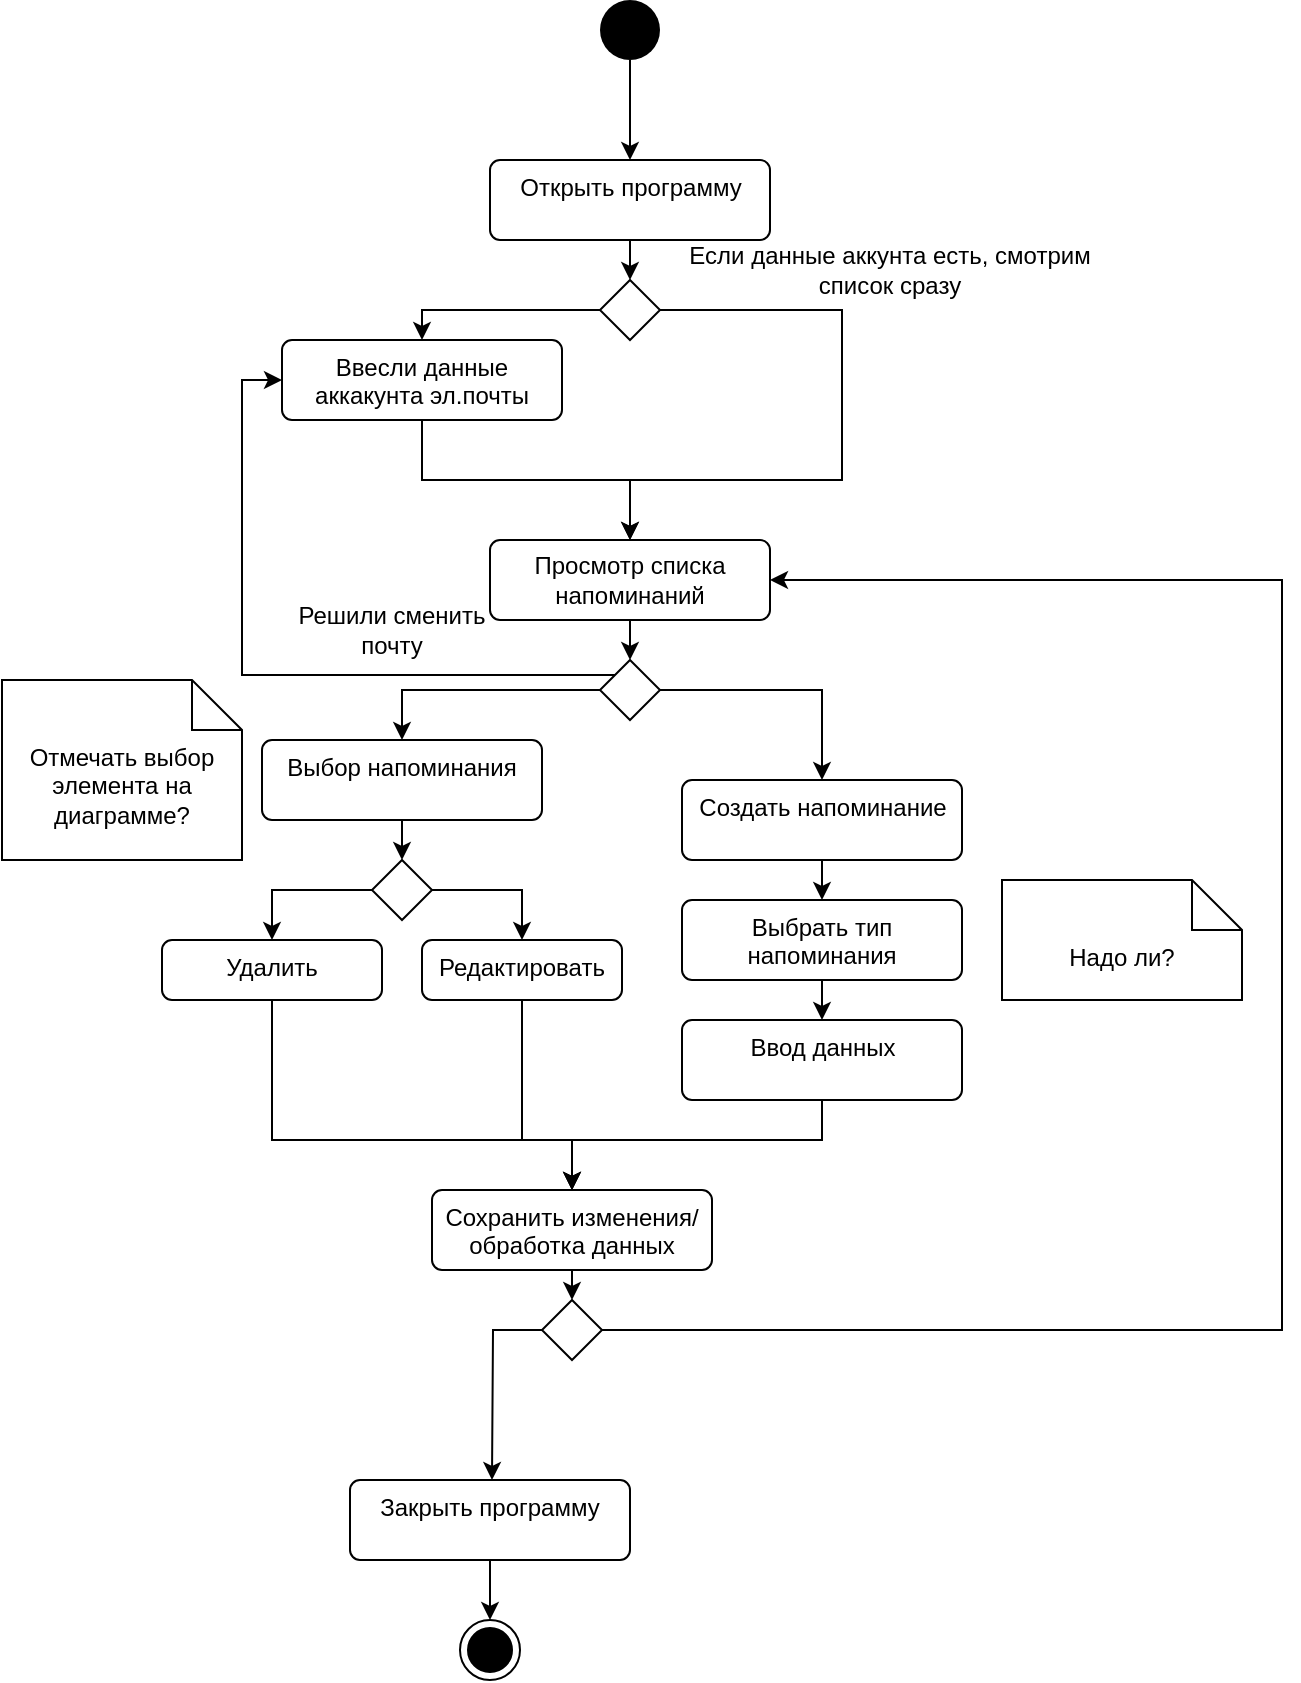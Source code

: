 <mxfile version="17.4.2" type="device"><diagram id="LWqeVzLyouWzeJH9gP6V" name="Страница 1"><mxGraphModel dx="1102" dy="865" grid="1" gridSize="10" guides="1" tooltips="1" connect="1" arrows="1" fold="1" page="1" pageScale="1" pageWidth="827" pageHeight="1169" math="0" shadow="0"><root><mxCell id="0"/><mxCell id="1" parent="0"/><mxCell id="66GpP2HmMFz_WEJxbjel-3" style="edgeStyle=orthogonalEdgeStyle;rounded=0;orthogonalLoop=1;jettySize=auto;html=1;exitX=0.5;exitY=1;exitDx=0;exitDy=0;entryX=0.5;entryY=0;entryDx=0;entryDy=0;" parent="1" source="66GpP2HmMFz_WEJxbjel-1" target="66GpP2HmMFz_WEJxbjel-2" edge="1"><mxGeometry relative="1" as="geometry"/></mxCell><mxCell id="66GpP2HmMFz_WEJxbjel-1" value="" style="ellipse;fillColor=#000000;strokeColor=none;" parent="1" vertex="1"><mxGeometry x="399" width="30" height="30" as="geometry"/></mxCell><mxCell id="uF2-xtG8245n3tVkD-sL-8" style="edgeStyle=orthogonalEdgeStyle;rounded=0;orthogonalLoop=1;jettySize=auto;html=1;exitX=0.5;exitY=1;exitDx=0;exitDy=0;entryX=0.5;entryY=0;entryDx=0;entryDy=0;" edge="1" parent="1" source="66GpP2HmMFz_WEJxbjel-2" target="uF2-xtG8245n3tVkD-sL-3"><mxGeometry relative="1" as="geometry"/></mxCell><mxCell id="66GpP2HmMFz_WEJxbjel-2" value="Открыть программу" style="html=1;align=center;verticalAlign=top;rounded=1;absoluteArcSize=1;arcSize=10;dashed=0;" parent="1" vertex="1"><mxGeometry x="344" y="80" width="140" height="40" as="geometry"/></mxCell><mxCell id="66GpP2HmMFz_WEJxbjel-46" style="edgeStyle=orthogonalEdgeStyle;rounded=0;orthogonalLoop=1;jettySize=auto;html=1;exitX=0.5;exitY=1;exitDx=0;exitDy=0;entryX=0.5;entryY=0;entryDx=0;entryDy=0;" parent="1" source="66GpP2HmMFz_WEJxbjel-5" target="66GpP2HmMFz_WEJxbjel-37" edge="1"><mxGeometry relative="1" as="geometry"><Array as="points"><mxPoint x="235" y="570"/><mxPoint x="385" y="570"/></Array></mxGeometry></mxCell><mxCell id="66GpP2HmMFz_WEJxbjel-5" value="Удалить" style="html=1;align=center;verticalAlign=top;rounded=1;absoluteArcSize=1;arcSize=10;dashed=0;whiteSpace=wrap;" parent="1" vertex="1"><mxGeometry x="180" y="470" width="110" height="30" as="geometry"/></mxCell><mxCell id="66GpP2HmMFz_WEJxbjel-40" style="edgeStyle=orthogonalEdgeStyle;rounded=0;orthogonalLoop=1;jettySize=auto;html=1;exitX=0.5;exitY=1;exitDx=0;exitDy=0;entryX=0.5;entryY=0;entryDx=0;entryDy=0;" parent="1" source="66GpP2HmMFz_WEJxbjel-13" target="66GpP2HmMFz_WEJxbjel-15" edge="1"><mxGeometry relative="1" as="geometry"/></mxCell><mxCell id="66GpP2HmMFz_WEJxbjel-13" value="Просмотр списка напоминаний" style="html=1;align=center;verticalAlign=middle;rounded=1;absoluteArcSize=1;arcSize=10;dashed=0;whiteSpace=wrap;" parent="1" vertex="1"><mxGeometry x="344" y="270" width="140" height="40" as="geometry"/></mxCell><mxCell id="66GpP2HmMFz_WEJxbjel-35" style="edgeStyle=orthogonalEdgeStyle;rounded=0;orthogonalLoop=1;jettySize=auto;html=1;exitX=0.5;exitY=1;exitDx=0;exitDy=0;entryX=0.5;entryY=0;entryDx=0;entryDy=0;" parent="1" source="66GpP2HmMFz_WEJxbjel-14" target="66GpP2HmMFz_WEJxbjel-17" edge="1"><mxGeometry relative="1" as="geometry"/></mxCell><mxCell id="66GpP2HmMFz_WEJxbjel-14" value="Создать напоминание" style="html=1;align=center;verticalAlign=top;rounded=1;absoluteArcSize=1;arcSize=10;dashed=0;" parent="1" vertex="1"><mxGeometry x="440" y="390" width="140" height="40" as="geometry"/></mxCell><mxCell id="66GpP2HmMFz_WEJxbjel-43" style="edgeStyle=orthogonalEdgeStyle;rounded=0;orthogonalLoop=1;jettySize=auto;html=1;exitX=0;exitY=0.5;exitDx=0;exitDy=0;" parent="1" source="66GpP2HmMFz_WEJxbjel-15" target="66GpP2HmMFz_WEJxbjel-41" edge="1"><mxGeometry relative="1" as="geometry"/></mxCell><mxCell id="66GpP2HmMFz_WEJxbjel-44" style="edgeStyle=orthogonalEdgeStyle;rounded=0;orthogonalLoop=1;jettySize=auto;html=1;exitX=1;exitY=0.5;exitDx=0;exitDy=0;entryX=0.5;entryY=0;entryDx=0;entryDy=0;" parent="1" source="66GpP2HmMFz_WEJxbjel-15" target="66GpP2HmMFz_WEJxbjel-14" edge="1"><mxGeometry relative="1" as="geometry"/></mxCell><mxCell id="uF2-xtG8245n3tVkD-sL-11" style="edgeStyle=orthogonalEdgeStyle;rounded=0;orthogonalLoop=1;jettySize=auto;html=1;exitX=0;exitY=0;exitDx=0;exitDy=0;entryX=0;entryY=0.5;entryDx=0;entryDy=0;" edge="1" parent="1" source="66GpP2HmMFz_WEJxbjel-15" target="uF2-xtG8245n3tVkD-sL-5"><mxGeometry relative="1" as="geometry"/></mxCell><mxCell id="66GpP2HmMFz_WEJxbjel-15" value="" style="rhombus;" parent="1" vertex="1"><mxGeometry x="399" y="330" width="30" height="30" as="geometry"/></mxCell><mxCell id="66GpP2HmMFz_WEJxbjel-38" style="edgeStyle=orthogonalEdgeStyle;rounded=0;orthogonalLoop=1;jettySize=auto;html=1;exitX=0.5;exitY=1;exitDx=0;exitDy=0;entryX=0.5;entryY=0;entryDx=0;entryDy=0;" parent="1" source="66GpP2HmMFz_WEJxbjel-16" target="66GpP2HmMFz_WEJxbjel-37" edge="1"><mxGeometry relative="1" as="geometry"><Array as="points"><mxPoint x="510" y="570"/><mxPoint x="385" y="570"/></Array></mxGeometry></mxCell><mxCell id="66GpP2HmMFz_WEJxbjel-16" value="Ввод данных" style="html=1;align=center;verticalAlign=top;rounded=1;absoluteArcSize=1;arcSize=10;dashed=0;" parent="1" vertex="1"><mxGeometry x="440" y="510" width="140" height="40" as="geometry"/></mxCell><mxCell id="66GpP2HmMFz_WEJxbjel-36" style="edgeStyle=orthogonalEdgeStyle;rounded=0;orthogonalLoop=1;jettySize=auto;html=1;exitX=0.5;exitY=1;exitDx=0;exitDy=0;entryX=0.5;entryY=0;entryDx=0;entryDy=0;" parent="1" source="66GpP2HmMFz_WEJxbjel-17" target="66GpP2HmMFz_WEJxbjel-16" edge="1"><mxGeometry relative="1" as="geometry"/></mxCell><mxCell id="66GpP2HmMFz_WEJxbjel-17" value="Выбрать тип напоминания" style="html=1;align=center;verticalAlign=top;rounded=1;absoluteArcSize=1;arcSize=10;dashed=0;whiteSpace=wrap;" parent="1" vertex="1"><mxGeometry x="440" y="450" width="140" height="40" as="geometry"/></mxCell><mxCell id="66GpP2HmMFz_WEJxbjel-18" value="Надо ли?" style="shape=note2;boundedLbl=1;whiteSpace=wrap;html=1;size=25;verticalAlign=top;align=center;" parent="1" vertex="1"><mxGeometry x="600" y="440" width="120" height="60" as="geometry"/></mxCell><mxCell id="66GpP2HmMFz_WEJxbjel-47" style="edgeStyle=orthogonalEdgeStyle;rounded=0;orthogonalLoop=1;jettySize=auto;html=1;exitX=0.5;exitY=1;exitDx=0;exitDy=0;entryX=0.5;entryY=0;entryDx=0;entryDy=0;" parent="1" source="66GpP2HmMFz_WEJxbjel-20" target="66GpP2HmMFz_WEJxbjel-37" edge="1"><mxGeometry relative="1" as="geometry"><Array as="points"><mxPoint x="360" y="570"/><mxPoint x="385" y="570"/></Array></mxGeometry></mxCell><mxCell id="66GpP2HmMFz_WEJxbjel-20" value="Редактировать" style="html=1;align=center;verticalAlign=top;rounded=1;absoluteArcSize=1;arcSize=10;dashed=0;whiteSpace=wrap;" parent="1" vertex="1"><mxGeometry x="310" y="470" width="100" height="30" as="geometry"/></mxCell><mxCell id="66GpP2HmMFz_WEJxbjel-33" style="edgeStyle=orthogonalEdgeStyle;rounded=0;orthogonalLoop=1;jettySize=auto;html=1;exitX=0;exitY=0.5;exitDx=0;exitDy=0;entryX=0.5;entryY=0;entryDx=0;entryDy=0;" parent="1" source="66GpP2HmMFz_WEJxbjel-22" target="66GpP2HmMFz_WEJxbjel-5" edge="1"><mxGeometry relative="1" as="geometry"/></mxCell><mxCell id="66GpP2HmMFz_WEJxbjel-45" style="edgeStyle=orthogonalEdgeStyle;rounded=0;orthogonalLoop=1;jettySize=auto;html=1;exitX=1;exitY=0.5;exitDx=0;exitDy=0;" parent="1" source="66GpP2HmMFz_WEJxbjel-22" target="66GpP2HmMFz_WEJxbjel-20" edge="1"><mxGeometry relative="1" as="geometry"/></mxCell><mxCell id="66GpP2HmMFz_WEJxbjel-22" value="" style="rhombus;" parent="1" vertex="1"><mxGeometry x="285" y="430" width="30" height="30" as="geometry"/></mxCell><mxCell id="66GpP2HmMFz_WEJxbjel-51" style="edgeStyle=orthogonalEdgeStyle;rounded=0;orthogonalLoop=1;jettySize=auto;html=1;exitX=1;exitY=0.5;exitDx=0;exitDy=0;entryX=1;entryY=0.5;entryDx=0;entryDy=0;" parent="1" source="66GpP2HmMFz_WEJxbjel-23" target="66GpP2HmMFz_WEJxbjel-13" edge="1"><mxGeometry relative="1" as="geometry"><mxPoint x="770" y="240" as="targetPoint"/><Array as="points"><mxPoint x="740" y="665"/><mxPoint x="740" y="290"/></Array></mxGeometry></mxCell><mxCell id="66GpP2HmMFz_WEJxbjel-56" style="edgeStyle=orthogonalEdgeStyle;rounded=0;orthogonalLoop=1;jettySize=auto;html=1;exitX=0;exitY=0.5;exitDx=0;exitDy=0;entryX=0.5;entryY=0;entryDx=0;entryDy=0;" parent="1" source="66GpP2HmMFz_WEJxbjel-23" edge="1"><mxGeometry relative="1" as="geometry"><mxPoint x="345" y="740" as="targetPoint"/></mxGeometry></mxCell><mxCell id="66GpP2HmMFz_WEJxbjel-23" value="" style="rhombus;" parent="1" vertex="1"><mxGeometry x="370" y="650" width="30" height="30" as="geometry"/></mxCell><mxCell id="66GpP2HmMFz_WEJxbjel-29" value="Отмечать выбор элемента на диаграмме?" style="shape=note2;boundedLbl=1;whiteSpace=wrap;html=1;size=25;verticalAlign=top;align=center;" parent="1" vertex="1"><mxGeometry x="100" y="340" width="120" height="90" as="geometry"/></mxCell><mxCell id="66GpP2HmMFz_WEJxbjel-49" style="edgeStyle=orthogonalEdgeStyle;rounded=0;orthogonalLoop=1;jettySize=auto;html=1;exitX=0.5;exitY=1;exitDx=0;exitDy=0;entryX=0.5;entryY=0;entryDx=0;entryDy=0;" parent="1" source="66GpP2HmMFz_WEJxbjel-37" target="66GpP2HmMFz_WEJxbjel-23" edge="1"><mxGeometry relative="1" as="geometry"/></mxCell><mxCell id="66GpP2HmMFz_WEJxbjel-37" value="Сохранить изменения/обработка данных" style="html=1;align=center;verticalAlign=top;rounded=1;absoluteArcSize=1;arcSize=10;dashed=0;whiteSpace=wrap;" parent="1" vertex="1"><mxGeometry x="315" y="595" width="140" height="40" as="geometry"/></mxCell><mxCell id="66GpP2HmMFz_WEJxbjel-42" style="edgeStyle=orthogonalEdgeStyle;rounded=0;orthogonalLoop=1;jettySize=auto;html=1;exitX=0.5;exitY=1;exitDx=0;exitDy=0;entryX=0.5;entryY=0;entryDx=0;entryDy=0;" parent="1" source="66GpP2HmMFz_WEJxbjel-41" target="66GpP2HmMFz_WEJxbjel-22" edge="1"><mxGeometry relative="1" as="geometry"/></mxCell><mxCell id="66GpP2HmMFz_WEJxbjel-41" value="Выбор напоминания" style="html=1;align=center;verticalAlign=top;rounded=1;absoluteArcSize=1;arcSize=10;dashed=0;whiteSpace=wrap;" parent="1" vertex="1"><mxGeometry x="230" y="370" width="140" height="40" as="geometry"/></mxCell><mxCell id="66GpP2HmMFz_WEJxbjel-59" style="edgeStyle=orthogonalEdgeStyle;rounded=0;orthogonalLoop=1;jettySize=auto;html=1;exitX=0.5;exitY=1;exitDx=0;exitDy=0;" parent="1" source="66GpP2HmMFz_WEJxbjel-57" target="66GpP2HmMFz_WEJxbjel-58" edge="1"><mxGeometry relative="1" as="geometry"/></mxCell><mxCell id="66GpP2HmMFz_WEJxbjel-57" value="Закрыть программу" style="html=1;align=center;verticalAlign=top;rounded=1;absoluteArcSize=1;arcSize=10;dashed=0;whiteSpace=wrap;" parent="1" vertex="1"><mxGeometry x="274" y="740" width="140" height="40" as="geometry"/></mxCell><mxCell id="66GpP2HmMFz_WEJxbjel-58" value="" style="ellipse;html=1;shape=endState;fillColor=#000000;strokeColor=#000000;" parent="1" vertex="1"><mxGeometry x="329" y="810" width="30" height="30" as="geometry"/></mxCell><mxCell id="uF2-xtG8245n3tVkD-sL-6" style="edgeStyle=orthogonalEdgeStyle;rounded=0;orthogonalLoop=1;jettySize=auto;html=1;exitX=0;exitY=0.5;exitDx=0;exitDy=0;entryX=0.5;entryY=0;entryDx=0;entryDy=0;" edge="1" parent="1" source="uF2-xtG8245n3tVkD-sL-3" target="uF2-xtG8245n3tVkD-sL-5"><mxGeometry relative="1" as="geometry"><Array as="points"><mxPoint x="310" y="155"/></Array></mxGeometry></mxCell><mxCell id="uF2-xtG8245n3tVkD-sL-9" style="edgeStyle=orthogonalEdgeStyle;rounded=0;orthogonalLoop=1;jettySize=auto;html=1;exitX=1;exitY=0.5;exitDx=0;exitDy=0;entryX=0.5;entryY=0;entryDx=0;entryDy=0;" edge="1" parent="1" source="uF2-xtG8245n3tVkD-sL-3" target="66GpP2HmMFz_WEJxbjel-13"><mxGeometry relative="1" as="geometry"><Array as="points"><mxPoint x="520" y="155"/><mxPoint x="520" y="240"/><mxPoint x="414" y="240"/></Array></mxGeometry></mxCell><mxCell id="uF2-xtG8245n3tVkD-sL-3" value="" style="rhombus;" vertex="1" parent="1"><mxGeometry x="399" y="140" width="30" height="30" as="geometry"/></mxCell><mxCell id="uF2-xtG8245n3tVkD-sL-7" style="edgeStyle=orthogonalEdgeStyle;rounded=0;orthogonalLoop=1;jettySize=auto;html=1;exitX=0.5;exitY=1;exitDx=0;exitDy=0;entryX=0.5;entryY=0;entryDx=0;entryDy=0;" edge="1" parent="1" source="uF2-xtG8245n3tVkD-sL-5" target="66GpP2HmMFz_WEJxbjel-13"><mxGeometry relative="1" as="geometry"><Array as="points"><mxPoint x="310" y="240"/><mxPoint x="414" y="240"/></Array></mxGeometry></mxCell><mxCell id="uF2-xtG8245n3tVkD-sL-5" value="Ввесли данные аккакунта эл.почты" style="html=1;align=center;verticalAlign=top;rounded=1;absoluteArcSize=1;arcSize=10;dashed=0;whiteSpace=wrap;" vertex="1" parent="1"><mxGeometry x="240" y="170" width="140" height="40" as="geometry"/></mxCell><mxCell id="uF2-xtG8245n3tVkD-sL-10" value="Если данные аккунта есть, смотрим список сразу" style="text;html=1;strokeColor=none;fillColor=none;align=center;verticalAlign=middle;whiteSpace=wrap;rounded=0;" vertex="1" parent="1"><mxGeometry x="429" y="120" width="230" height="30" as="geometry"/></mxCell><mxCell id="uF2-xtG8245n3tVkD-sL-12" value="Решили сменить почту" style="text;html=1;strokeColor=none;fillColor=none;align=center;verticalAlign=middle;whiteSpace=wrap;rounded=0;" vertex="1" parent="1"><mxGeometry x="240" y="300" width="110" height="30" as="geometry"/></mxCell></root></mxGraphModel></diagram></mxfile>